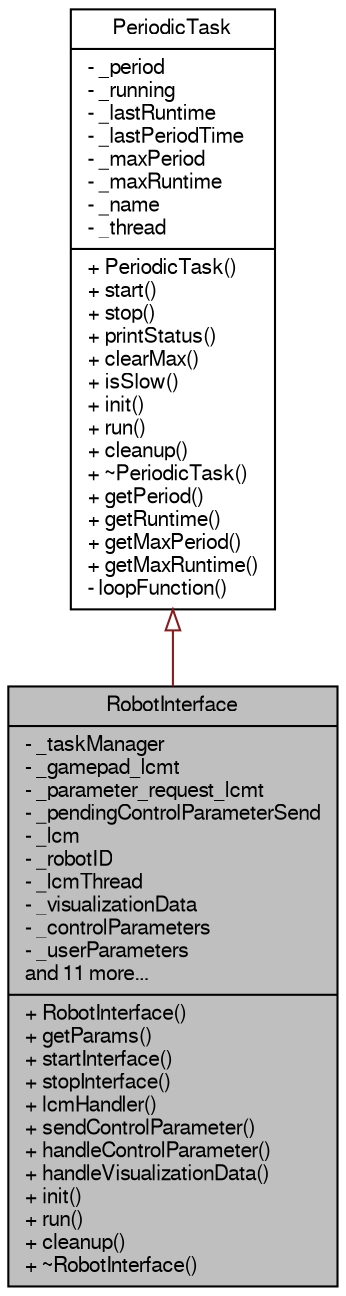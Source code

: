 digraph "RobotInterface"
{
  edge [fontname="FreeSans",fontsize="10",labelfontname="FreeSans",labelfontsize="10"];
  node [fontname="FreeSans",fontsize="10",shape=record];
  Node1 [label="{RobotInterface\n|- _taskManager\l- _gamepad_lcmt\l- _parameter_request_lcmt\l- _pendingControlParameterSend\l- _lcm\l- _robotID\l- _lcmThread\l- _visualizationData\l- _controlParameters\l- _userParameters\land 11 more...\l|+ RobotInterface()\l+ getParams()\l+ startInterface()\l+ stopInterface()\l+ lcmHandler()\l+ sendControlParameter()\l+ handleControlParameter()\l+ handleVisualizationData()\l+ init()\l+ run()\l+ cleanup()\l+ ~RobotInterface()\l}",height=0.2,width=0.4,color="black", fillcolor="grey75", style="filled", fontcolor="black"];
  Node2 -> Node1 [dir="back",color="firebrick4",fontsize="10",style="solid",arrowtail="onormal",fontname="FreeSans"];
  Node2 [label="{PeriodicTask\n|- _period\l- _running\l- _lastRuntime\l- _lastPeriodTime\l- _maxPeriod\l- _maxRuntime\l- _name\l- _thread\l|+ PeriodicTask()\l+ start()\l+ stop()\l+ printStatus()\l+ clearMax()\l+ isSlow()\l+ init()\l+ run()\l+ cleanup()\l+ ~PeriodicTask()\l+ getPeriod()\l+ getRuntime()\l+ getMaxPeriod()\l+ getMaxRuntime()\l- loopFunction()\l}",height=0.2,width=0.4,color="black", fillcolor="white", style="filled",URL="$de/d2f/class_periodic_task.html"];
}
